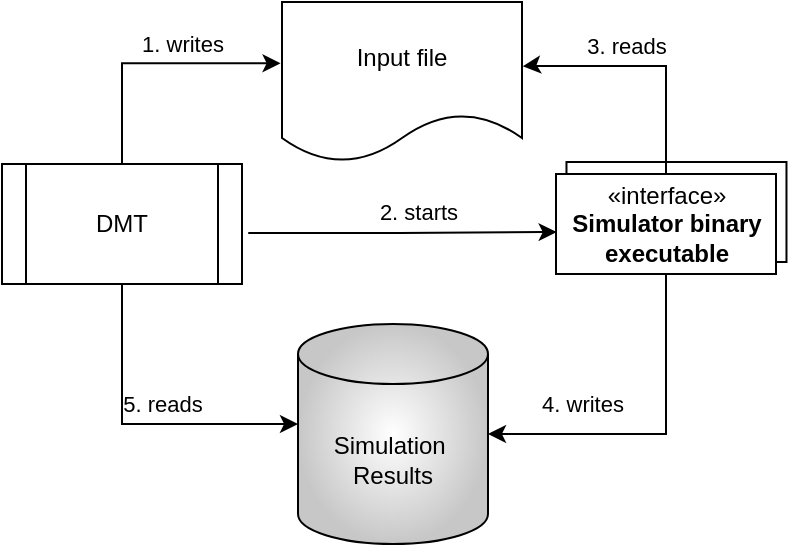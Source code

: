 <mxfile version="15.4.0" type="device"><diagram id="kgpKYQtTHZ0yAKxKKP6v" name="Page-1"><mxGraphModel dx="525" dy="476" grid="1" gridSize="10" guides="1" tooltips="1" connect="1" arrows="1" fold="1" page="1" pageScale="1" pageWidth="850" pageHeight="1100" math="0" shadow="0"><root><mxCell id="0"/><mxCell id="1" parent="0"/><mxCell id="DODeGYC2WC5E-SaAVjb0-1" value="«interface»&lt;br&gt;&lt;b&gt;Simulator binary&lt;br&gt;executable&lt;br&gt;&lt;/b&gt;" style="html=1;" vertex="1" parent="1"><mxGeometry x="512.24" y="279" width="110" height="50" as="geometry"/></mxCell><mxCell id="DODeGYC2WC5E-SaAVjb0-3" value="«interface»&lt;br&gt;&lt;b&gt;Simulator binary&lt;br&gt;executable&lt;br&gt;&lt;/b&gt;" style="html=1;" vertex="1" parent="1"><mxGeometry x="507" y="285" width="110" height="50" as="geometry"/></mxCell><mxCell id="DODeGYC2WC5E-SaAVjb0-4" value="DMT" style="shape=process;whiteSpace=wrap;html=1;backgroundOutline=1;" vertex="1" parent="1"><mxGeometry x="230" y="280" width="120" height="60" as="geometry"/></mxCell><mxCell id="DODeGYC2WC5E-SaAVjb0-6" value="Input file" style="shape=document;whiteSpace=wrap;html=1;boundedLbl=1;" vertex="1" parent="1"><mxGeometry x="370" y="199" width="120" height="80" as="geometry"/></mxCell><mxCell id="DODeGYC2WC5E-SaAVjb0-7" value="" style="endArrow=classic;html=1;rounded=0;edgeStyle=orthogonalEdgeStyle;exitX=0.5;exitY=0;exitDx=0;exitDy=0;entryX=-0.006;entryY=0.383;entryDx=0;entryDy=0;entryPerimeter=0;" edge="1" parent="1" source="DODeGYC2WC5E-SaAVjb0-4" target="DODeGYC2WC5E-SaAVjb0-6"><mxGeometry width="50" height="50" relative="1" as="geometry"><mxPoint x="350" y="410" as="sourcePoint"/><mxPoint x="400" y="360" as="targetPoint"/></mxGeometry></mxCell><mxCell id="DODeGYC2WC5E-SaAVjb0-20" value="1. writes" style="edgeLabel;html=1;align=center;verticalAlign=middle;resizable=0;points=[];labelBackgroundColor=none;" vertex="1" connectable="0" parent="DODeGYC2WC5E-SaAVjb0-7"><mxGeometry x="0.119" y="-12" relative="1" as="geometry"><mxPoint x="8" y="-22" as="offset"/></mxGeometry></mxCell><mxCell id="DODeGYC2WC5E-SaAVjb0-11" value="Simulation&amp;nbsp;&lt;br&gt;Results" style="shape=cylinder3;whiteSpace=wrap;html=1;boundedLbl=1;backgroundOutline=1;size=15;gradientDirection=radial;gradientColor=#C7C7C7;" vertex="1" parent="1"><mxGeometry x="378" y="360" width="95" height="110" as="geometry"/></mxCell><mxCell id="DODeGYC2WC5E-SaAVjb0-12" value="" style="endArrow=classic;html=1;rounded=0;edgeStyle=orthogonalEdgeStyle;exitX=0.5;exitY=1;exitDx=0;exitDy=0;entryX=1;entryY=0.5;entryDx=0;entryDy=0;entryPerimeter=0;" edge="1" parent="1" source="DODeGYC2WC5E-SaAVjb0-3" target="DODeGYC2WC5E-SaAVjb0-11"><mxGeometry width="50" height="50" relative="1" as="geometry"><mxPoint x="501.68" y="237.8" as="sourcePoint"/><mxPoint x="569.25" y="295.45" as="targetPoint"/></mxGeometry></mxCell><mxCell id="DODeGYC2WC5E-SaAVjb0-21" value="4. writes" style="edgeLabel;html=1;align=center;verticalAlign=middle;resizable=0;points=[];" vertex="1" connectable="0" parent="DODeGYC2WC5E-SaAVjb0-12"><mxGeometry x="0.288" y="-19" relative="1" as="geometry"><mxPoint x="-13" y="4" as="offset"/></mxGeometry></mxCell><mxCell id="DODeGYC2WC5E-SaAVjb0-15" value="" style="endArrow=classic;html=1;rounded=0;edgeStyle=orthogonalEdgeStyle;exitX=0.5;exitY=1;exitDx=0;exitDy=0;" edge="1" parent="1" source="DODeGYC2WC5E-SaAVjb0-4" target="DODeGYC2WC5E-SaAVjb0-11"><mxGeometry width="50" height="50" relative="1" as="geometry"><mxPoint x="350" y="410" as="sourcePoint"/><mxPoint x="400" y="360" as="targetPoint"/><Array as="points"><mxPoint x="290" y="410"/></Array></mxGeometry></mxCell><mxCell id="DODeGYC2WC5E-SaAVjb0-16" value="5. reads" style="edgeLabel;html=1;align=center;verticalAlign=middle;resizable=0;points=[];" vertex="1" connectable="0" parent="DODeGYC2WC5E-SaAVjb0-15"><mxGeometry x="-0.371" y="20" relative="1" as="geometry"><mxPoint y="10" as="offset"/></mxGeometry></mxCell><mxCell id="DODeGYC2WC5E-SaAVjb0-17" value="" style="endArrow=classic;html=1;rounded=0;edgeStyle=orthogonalEdgeStyle;entryX=0.003;entryY=0.58;entryDx=0;entryDy=0;entryPerimeter=0;exitX=1.026;exitY=0.575;exitDx=0;exitDy=0;exitPerimeter=0;" edge="1" parent="1" source="DODeGYC2WC5E-SaAVjb0-4" target="DODeGYC2WC5E-SaAVjb0-3"><mxGeometry width="50" height="50" relative="1" as="geometry"><mxPoint x="360" y="314" as="sourcePoint"/><mxPoint x="410" y="300" as="targetPoint"/></mxGeometry></mxCell><mxCell id="DODeGYC2WC5E-SaAVjb0-18" value="2. starts" style="edgeLabel;html=1;align=center;verticalAlign=middle;resizable=0;points=[];labelBackgroundColor=none;" vertex="1" connectable="0" parent="DODeGYC2WC5E-SaAVjb0-17"><mxGeometry x="0.096" y="-1" relative="1" as="geometry"><mxPoint y="-11" as="offset"/></mxGeometry></mxCell><mxCell id="DODeGYC2WC5E-SaAVjb0-23" value="" style="endArrow=classic;html=1;rounded=0;edgeStyle=orthogonalEdgeStyle;entryX=1.003;entryY=0.402;entryDx=0;entryDy=0;entryPerimeter=0;exitX=0.5;exitY=0;exitDx=0;exitDy=0;" edge="1" parent="1" source="DODeGYC2WC5E-SaAVjb0-3" target="DODeGYC2WC5E-SaAVjb0-6"><mxGeometry width="50" height="50" relative="1" as="geometry"><mxPoint x="530" y="240" as="sourcePoint"/><mxPoint x="388" y="420.0" as="targetPoint"/><Array as="points"><mxPoint x="562" y="231"/><mxPoint x="492" y="231"/></Array></mxGeometry></mxCell><mxCell id="DODeGYC2WC5E-SaAVjb0-24" value="3. reads" style="edgeLabel;html=1;align=center;verticalAlign=middle;resizable=0;points=[];" vertex="1" connectable="0" parent="DODeGYC2WC5E-SaAVjb0-23"><mxGeometry x="-0.371" y="20" relative="1" as="geometry"><mxPoint y="-25" as="offset"/></mxGeometry></mxCell></root></mxGraphModel></diagram></mxfile>
